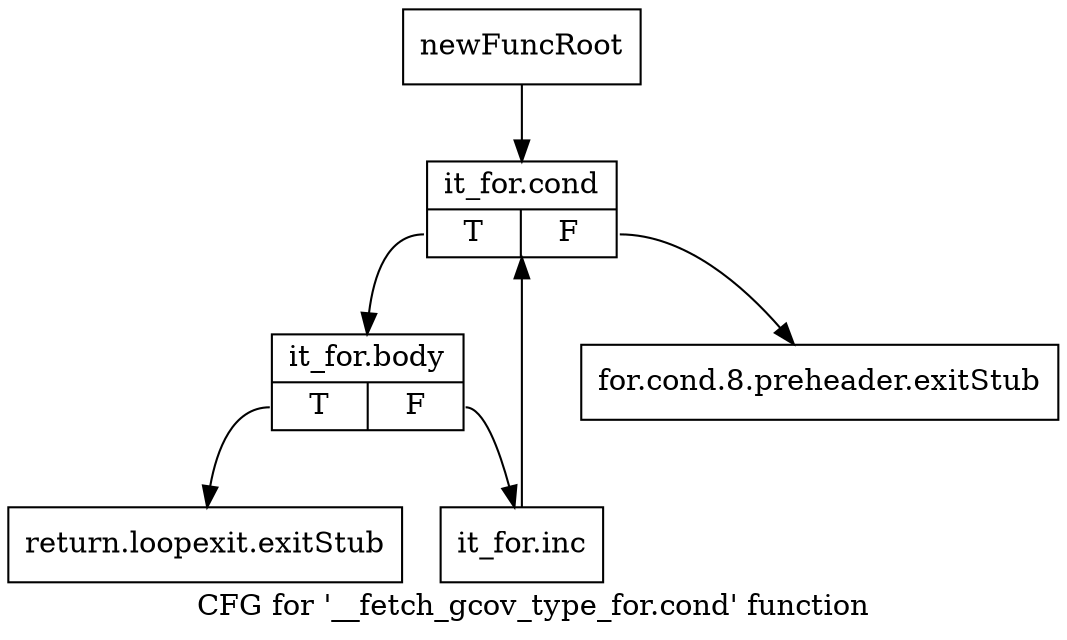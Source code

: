 digraph "CFG for '__fetch_gcov_type_for.cond' function" {
	label="CFG for '__fetch_gcov_type_for.cond' function";

	Node0xb7d1fa0 [shape=record,label="{newFuncRoot}"];
	Node0xb7d1fa0 -> Node0xb7d2090;
	Node0xb7d1ff0 [shape=record,label="{for.cond.8.preheader.exitStub}"];
	Node0xb7d2040 [shape=record,label="{return.loopexit.exitStub}"];
	Node0xb7d2090 [shape=record,label="{it_for.cond|{<s0>T|<s1>F}}"];
	Node0xb7d2090:s0 -> Node0xb7d20e0;
	Node0xb7d2090:s1 -> Node0xb7d1ff0;
	Node0xb7d20e0 [shape=record,label="{it_for.body|{<s0>T|<s1>F}}"];
	Node0xb7d20e0:s0 -> Node0xb7d2040;
	Node0xb7d20e0:s1 -> Node0xb7d2130;
	Node0xb7d2130 [shape=record,label="{it_for.inc}"];
	Node0xb7d2130 -> Node0xb7d2090;
}
